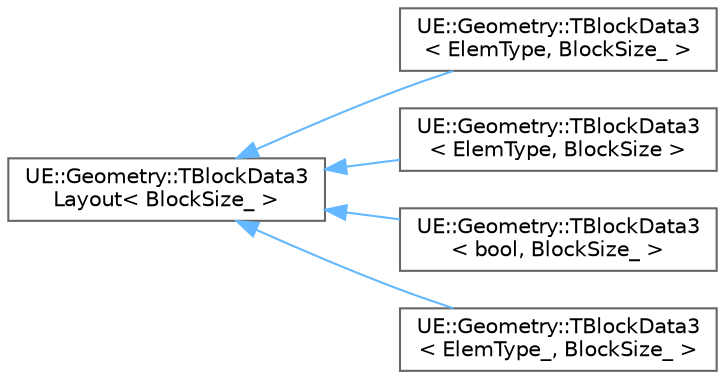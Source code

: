 digraph "Graphical Class Hierarchy"
{
 // INTERACTIVE_SVG=YES
 // LATEX_PDF_SIZE
  bgcolor="transparent";
  edge [fontname=Helvetica,fontsize=10,labelfontname=Helvetica,labelfontsize=10];
  node [fontname=Helvetica,fontsize=10,shape=box,height=0.2,width=0.4];
  rankdir="LR";
  Node0 [id="Node000000",label="UE::Geometry::TBlockData3\lLayout\< BlockSize_ \>",height=0.2,width=0.4,color="grey40", fillcolor="white", style="filled",URL="$d0/dc2/structUE_1_1Geometry_1_1TBlockData3Layout.html",tooltip=" "];
  Node0 -> Node1 [id="edge9260_Node000000_Node000001",dir="back",color="steelblue1",style="solid",tooltip=" "];
  Node1 [id="Node000001",label="UE::Geometry::TBlockData3\l\< ElemType, BlockSize_ \>",height=0.2,width=0.4,color="grey40", fillcolor="white", style="filled",URL="$d3/dab/classUE_1_1Geometry_1_1TBlockData3.html",tooltip=" "];
  Node0 -> Node2 [id="edge9261_Node000000_Node000002",dir="back",color="steelblue1",style="solid",tooltip=" "];
  Node2 [id="Node000002",label="UE::Geometry::TBlockData3\l\< ElemType, BlockSize \>",height=0.2,width=0.4,color="grey40", fillcolor="white", style="filled",URL="$d3/dab/classUE_1_1Geometry_1_1TBlockData3.html",tooltip=" "];
  Node0 -> Node3 [id="edge9262_Node000000_Node000003",dir="back",color="steelblue1",style="solid",tooltip=" "];
  Node3 [id="Node000003",label="UE::Geometry::TBlockData3\l\< bool, BlockSize_ \>",height=0.2,width=0.4,color="grey40", fillcolor="white", style="filled",URL="$d0/d21/classUE_1_1Geometry_1_1TBlockData3_3_01bool_00_01BlockSize___01_4.html",tooltip=" "];
  Node0 -> Node4 [id="edge9263_Node000000_Node000004",dir="back",color="steelblue1",style="solid",tooltip=" "];
  Node4 [id="Node000004",label="UE::Geometry::TBlockData3\l\< ElemType_, BlockSize_ \>",height=0.2,width=0.4,color="grey40", fillcolor="white", style="filled",URL="$d3/dab/classUE_1_1Geometry_1_1TBlockData3.html",tooltip=" "];
}
